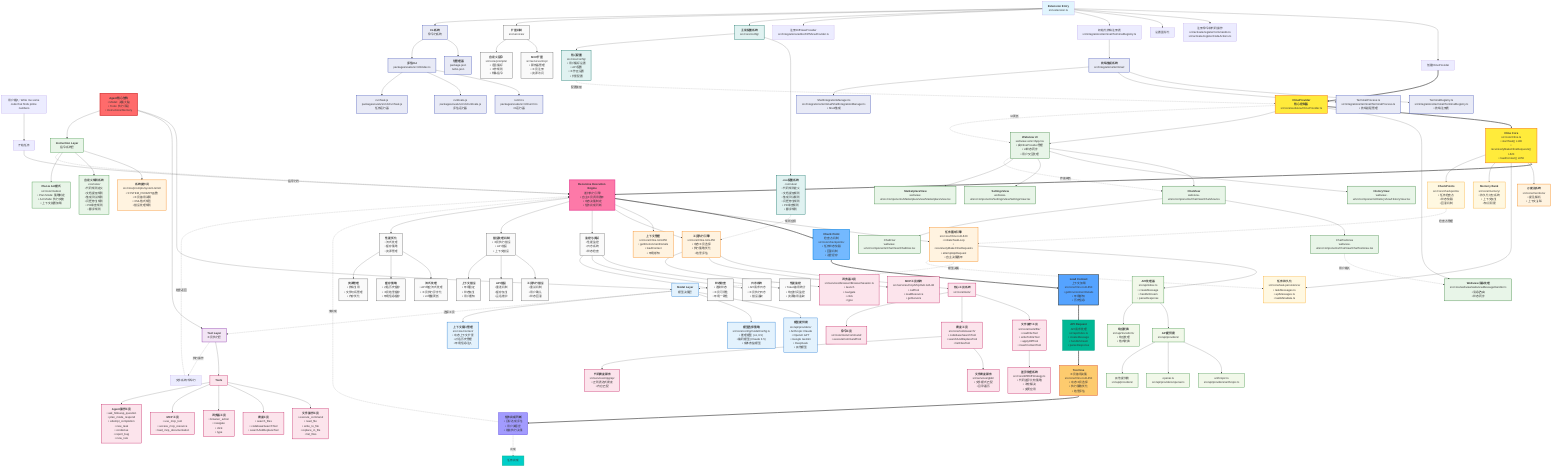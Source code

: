 ---
config:
  layout: fixed
  theme: default
---
flowchart TD
    USER_INPUT["用户输入: Write me some code that finds prime numbers"] --> START_TASK["开始任务"]
    AGENT_CORE["<b>Agent核心架构</b><br>• Model: 决策大脑<br>• Tools: 执行手段<br>• Instructions/Memory"] --> MODEL_LAYER["<b>Model Layer</b><br>模型决策层"] & TOOL_LAYER["<b>Tool Layer</b><br>工具执行层"] & INSTRUCTION_LAYER["<b>Instruction Layer</b><br>指令系统层"]
    START_TASK --> RECURSIVE_ENGINE["<b>Recursive Execution Engine</b><br>递归执行引擎<br>• 自主工具调用循环<br>• 动态决策制定<br>• 任务完成判断"]
    RECURSIVE_ENGINE ==> CHECK_POINT["<b>Check Point</b><br>检查点机制<br>src/core/checkpoints/<br>• 任务状态快照<br>• 回滚机制<br>• 进度保存"]
    CHECK_POINT ==> LOAD_CONTEXT["<b>Load Context</b><br>上下文加载<br>src/core/Cline.ts#L850<br>• getEnvironmentDetails<br>• 环境感知<br>• 历史信息"]
    LOAD_CONTEXT ==> API_REQUEST["<b>API Request</b><br>API请求处理<br>src/api/index.ts<br>• createMessage<br>• handleStream<br>• parseResponse"]
    API_REQUEST ==> TOOL_USE["<b>Tool Use</b><br>工具使用决策<br>src/core/Cline.ts#L450<br>• 动态工具选择<br>• 执行策略优化<br>• 结果评估"]
    TOOL_USE ==> COMPLETION_CHECK["<b>任务完成判断</b><br>• 目标达成评估<br>• 用户满意度<br>• 继续执行决策"]
    COMPLETION_CHECK -. 未完成 .-> RECURSIVE_ENGINE
    COMPLETION_CHECK -. 完成 .-> TASK_COMPLETE["任务完成"]
    RECURSIVE_ENGINE --> TASK_LOOP["<b>任务循环引擎</b><br>src/core/Cline.ts#L620<br>• initiateTaskLoop<br>• recursivelyMakeClineRequests<br>• attemptApiRequest<br>• 自主决策循环"] & CONTEXT_MGR["<b>上下文管理</b><br>src/core/Cline.ts#L850<br>• getEnvironmentDetails<br>• loadContext<br>• 环境感知"] & TOOL_EXEC["<b>工具执行引擎</b><br>src/core/Cline.ts#L450<br>• 动态工具选择<br>• 执行策略优化<br>• 结果评估"] & MONITORING["<b>监控与调试</b><br>• 性能监控<br>• 日志系统<br>• 状态检查"] & ERROR_HANDLING["<b>错误处理机制</b><br>• 工具执行错误<br>• API错误<br>• 上下文错误"] & PERFORMANCE["<b>性能优化</b><br>• 流式处理<br>• 缓存策略<br>• 资源管理"]
    MONITORING --> PERF_MONITOR["<b>性能监控</b><br>• Token使用统计<br>• 响应时间监控<br>• 资源使用追踪"] & LOG_SYSTEM["<b>日志系统</b><br>• API请求日志<br>• 工具执行日志<br>• 错误追踪"] & STATE_CHECK["<b>状态检查</b><br>• 连接状态<br>• 工具可用性<br>• 环境一致性"]
    ERROR_HANDLING --> TOOL_ERROR["<b>工具执行错误</b><br>• 重试机制<br>• 用户确认<br>• 状态回滚"] & API_ERROR["<b>API错误</b><br>• 重连机制<br>• 缓存恢复<br>• 会话维护"] & CONTEXT_ERROR["<b>上下文错误</b><br>• 环境验证<br>• 状态恢复<br>• 用户通知"]
    PERFORMANCE --> STREAMING["<b>流式处理</b><br>• API响应流式处理<br>• 工具执行异步化<br>• UI增量更新"] & CACHING["<b>缓存策略</b><br>• 对话历史缓存<br>• 工具结果缓存<br>• 环境信息缓存"] & RESOURCE_MGR["<b>资源管理</b><br>• 终端复用<br>• 文件句柄管理<br>• 内存优化"]
    A["<b>Extension Entry</b><br>src/extension.ts"] --> B["创建ClineProvider"] & C["注册命令和代码操作<br>src/activate/registerCommands.ts<br>src/activate/registerCodeActions.ts"] & D["设置国际化"] & E["初始化终端注册表<br>src/integrations/terminal/TerminalRegistry.ts"] & F["注册DiffViewProvider<br>src/integrations/editor/DiffViewProvider.ts"] & GLOBAL_CONFIG["<b>全局配置系统</b><br>src/core/config/"] & EXTENSION_SYSTEM["<b>扩展机制</b><br>src/services/"] & CLI_ROOT["<b>CLI系统</b><br>命令行系统"]
    GLOBAL_CONFIG --> ROO_CONFIG["<b>.roo配置系统</b><br>.roo/rules/<br>• 代码规则定义<br>• 文档提取规则<br>• 集成测试规则<br>• 问题修复规则<br>• PR审查规则<br>• 翻译规则"] & CORE_CONFIG["<b>核心配置</b><br>src/core/config/<br>• 用户偏好设置<br>• API配置<br>• 工作区设置<br>• 扩展配置"]
    EXTENSION_SYSTEM --> MCP_EXT["<b>MCP扩展</b><br>src/services/mcp/<br>• 服务器管理<br>• 工具注册<br>• 资源访问"] & CUSTOM_INST["<b>自定义指令</b><br>src/core/prompts/<br>• 语言偏好<br>• 工作规则<br>• 特殊指令"]
    CLI_ROOT --> PKG_MGR["<b>包管理器</b><br>package.json<br>turbo.json"] & EVALS_CLI["<b>评估CLI</b><br>packages/evals/src/cli/index.ts"]
    EVALS_CLI --> RUN_CI["runCi.ts<br>packages/evals/src/cli/runCi.ts<br>CI运行器"] & RUN_EVALS["runEvals.js<br>packages/evals/src/cli/runEvals.js<br>评估运行器"] & RUN_TASK["runTask.js<br>packages/evals/src/cli/runTask.js<br>任务运行器"]
    B ==> G["<b>ClineProvider</b><br><b>核心控制器</b><br>src/core/webview/ClineProvider.ts"]
    G ==> CLINE_CORE["<b>Cline Core</b><br>src/core/Cline.ts<br>• startTask() L180<br>• recursivelyMakeClineRequests() L620<br>• loadContext() L850"]
    G --> WEBVIEW_HANDLER["<b>Webview消息处理</b><br>src/core/webview/webviewMessageHandler.ts<br>• 消息路由<br>• 状态同步"] & WEBVIEW_UI["<b>Webview UI</b><br>webview-ui/src/App.tsx<br>• 由ClineProvider管理<br>• UI状态同步<br>• 用户交互处理"]
    WEBVIEW_UI --> CHAT_VIEW["<b>ChatView</b><br>webview-ui/src/components/ChatView/ChatView.tsx"] & HISTORY_VIEW["<b>HistoryView</b><br>webview-ui/src/components/HistoryView/HistoryView.tsx"] & SETTINGS_VIEW["<b>SettingsView</b><br>webview-ui/src/components/SettingsView/SettingsView.tsx"] & MARKETPLACE_VIEW["<b>MarketplaceView</b><br>webview-ui/src/components/MarketplaceView/MarketplaceView.tsx"]
    CHAT_VIEW --> CHAT_TEXTAREA["ChatTextArea<br>webview-ui/src/components/ChatView/ChatTextArea.tsx"] & CHAT_ROW["ChatRow<br>webview-ui/src/components/ChatView/ChatRow.tsx"]
    CLINE_CORE ==> RECURSIVE_ENGINE
    CLINE_CORE --> MENTIONS["<b>@提及系统</b><br>src/core/mentions/<br>• 提及解析<br>• 上下文关联"] & PERSISTENCE["<b>任务持久化</b><br>src/core/task-persistence/<br>• taskMessages.ts<br>• apiMessages.ts<br>• taskMetadata.ts"] & MEMORY_BANK["<b>Memory Bank</b><br>src/core/memory/<br>• 持久化记忆系统<br>• 上下文恢复<br>• 知识积累"] & CHECKPOINTS["<b>CheckPoints</b><br>src/core/checkpoints/<br>• 任务检查点<br>• 状态快照<br>• 回滚机制"]
    MODEL_LAYER --> MODEL_PROVIDERS["<b>模型提供商</b><br>src/api/providers/<br>• Anthropic Claude<br>• OpenAI GPT<br>• Google Gemini<br>• DeepSeek<br>• 其他模型"] & MODEL_SELECTION["<b>模型选择策略</b><br>src/core/config/modelConfig.ts<br>• 推理模型 (o1, R1)<br>• 编码模型 (Claude 3.5)<br>• 成本效益模型"] & CONTEXT_WINDOW["<b>上下文窗口管理</b><br>src/core/context/<br>• 动态上下文扩展<br>• 对话历史管理<br>• 环境信息注入"]
    TOOL_LAYER --> CLINE_TOOLS["<b>Tools</b>"]
    CLINE_TOOLS --> FILE_OPS["<b>文件操作工具</b><br>• execute_command<br>• read_file<br>• write_to_file<br>• replace_in_file<br>• list_files"] & SEARCH_OPS["<b>搜索工具</b><br>• search_files<br>• codebaseSearchTool<br>• searchAndReplaceTool"] & BROWSER_OPS["<b>浏览器工具</b><br>• browser_action<br>• navigate<br>• click<br>• type"] & MCP_OPS["<b>MCP工具</b><br>• use_mcp_tool<br>• access_mcp_resource<br>• load_mcp_documentation"] & AGENT_OPS["<b>Agent操作工具</b><br>• ask_followup_question<br>• plan_mode_respond<br>• attempt_completion<br>• new_task<br>• condense<br>• report_bug<br>• new_rule"]
    INSTRUCTION_LAYER --> SYSTEM_PROMPT["<b>系统提示词</b><br>src/core/prompts/system.ts#L8<br>• SYSTEM_PROMPT函数<br>• 工具使用说明<br>• XML格式规范<br>• 错误处理规则"] & CUSTOM_RULES["<b>自定义规则系统</b><br>.roo/rules/<br>• 代码规则定义<br>• 文档提取规则<br>• 集成测试规则<br>• 问题修复规则<br>• PR审查规则<br>• 翻译规则"] & PLAN_ACT_MODE["<b>Plan &amp; Act模式</b><br>src/core/modes/<br>• Plan Mode: 策略制定<br>• Act Mode: 执行实施<br>• 上下文前置加载"]
    TOOL_EXEC --> CORE_TOOLS["<b>核心工具系统</b><br>src/core/tools/"] & MCP_TOOLS["<b>MCP工具系统</b><br>src/services/mcp/McpHub.ts#L48<br>• callTool<br>• readResource<br>• getServers"] & BROWSER_TOOLS["<b>浏览器工具</b><br>src/services/browser/BrowserSession.ts<br>• launch<br>• navigate<br>• click<br>• type"]
    CORE_TOOLS --> FILE_TOOLS["<b>文件操作工具</b><br>src/core/tools/file/<br>• readFileTool<br>• writeToFileTool<br>• applyDiffTool<br>• insertContentTool"] & SEARCH_TOOLS["<b>搜索工具</b><br>src/core/tools/search/<br>• codebaseSearchTool<br>• searchAndReplaceTool<br>• listFilesTool"] & CMD_TOOLS["<b>命令工具</b><br>src/core/tools/command/<br>• executeCommandTool"]
    FILE_TOOLS --> DIFF_SYSTEM["<b>差异处理系统</b><br>src/core/diff/DiffStrategy.ts<br>• 代码差异比较策略<br>• 冲突解决<br>• 变更应用"]
    SEARCH_TOOLS --> GLOB_SERVICE["<b>文件搜索服务</b><br>src/services/glob/<br>• 文件模式匹配<br>• 目录遍历"] & RIPGREP_SERVICE["<b>代码搜索服务</b><br>src/services/ripgrep/<br>• 正则表达式搜索<br>• 内容匹配"]
    TASK_LOOP --> API_HANDLER["<b>API处理器</b><br>src/api/index.ts<br>• createMessage<br>• handleStream<br>• parseResponse"]
    API_HANDLER --> API_PROVIDERS["<b>API提供商</b><br>src/api/providers/"] & API_TRANSFORM["<b>响应转换</b><br>src/api/transform/<br>• 响应处理<br>• 格式转换"]
    API_PROVIDERS --> ANTHROPIC["anthropic.ts<br>src/api/providers/anthropic.ts"] & OPENAI["openai.ts<br>src/api/providers/openai.ts"] & OTHER_PROVIDERS["其他提供商<br>src/api/providers/"]
    E --> TERMINAL_SYSTEM["<b>终端集成系统</b><br>src/integrations/terminal/"]
    TERMINAL_SYSTEM --> TERMINAL_REG["TerminalRegistry.ts<br>src/integrations/terminal/TerminalRegistry.ts<br>• 终端注册表"] & TERMINAL_PROC["TerminalProcess.ts<br>src/integrations/terminal/TerminalProcess.ts<br>• 终端进程管理"] & SHELL_INT["ShellIntegrationManager.ts<br>src/integrations/terminal/ShellIntegrationManager.ts<br>• Shell集成"]
    CHAT_TEXTAREA -. 用户输入 .-> WEBVIEW_HANDLER
    TASK_LOOP -. 模型决策 .-> MODEL_LAYER
    MODEL_LAYER -. 选择工具 .-> TOOL_LAYER
    TOOL_LAYER -. 执行操作 .-> FILE_SYSTEM["文件系统/命令行"]
    FILE_SYSTEM -. 结果返回 .-> RECURSIVE_ENGINE
    G -. UI更新 .-> WEBVIEW_UI
    WEBVIEW_UI -. 界面刷新 .-> CHAT_VIEW
    TASK_LOOP -. 持久化 .-> PERSISTENCE
    INSTRUCTION_LAYER -. 指导行为 .-> RECURSIVE_ENGINE
    ROO_CONFIG -. 规则应用 .-> TOOL_EXEC
    CORE_CONFIG -. 配置读取 .-> G
    CHECKPOINTS -. 检查点管理 .-> TASK_LOOP
     AGENT_CORE:::agentCore
     MODEL_LAYER:::modelLayer
     TOOL_LAYER:::toolLayer
     INSTRUCTION_LAYER:::instructionLayer
     RECURSIVE_ENGINE:::recursiveEngine
     CHECK_POINT:::checkPoint
     LOAD_CONTEXT:::loadContext
     API_REQUEST:::apiRequest
     TOOL_USE:::toolUse
     COMPLETION_CHECK:::completionCheck
     TASK_COMPLETE:::taskComplete
     TASK_LOOP:::engine
     CONTEXT_MGR:::engine
     TOOL_EXEC:::engine
     MONITORING:::system
     ERROR_HANDLING:::system
     PERFORMANCE:::system
     PERF_MONITOR:::system
     LOG_SYSTEM:::system
     STATE_CHECK:::system
     TOOL_ERROR:::system
     API_ERROR:::system
     CONTEXT_ERROR:::system
     STREAMING:::system
     CACHING:::system
     RESOURCE_MGR:::system
     A:::entryPoint
     GLOBAL_CONFIG:::config
     EXTENSION_SYSTEM:::system
     CLI_ROOT:::cli
     ROO_CONFIG:::config
     CORE_CONFIG:::config
     MCP_EXT:::system
     CUSTOM_INST:::system
     PKG_MGR:::cli
     EVALS_CLI:::cli
     RUN_CI:::cli
     RUN_EVALS:::cli
     RUN_TASK:::cli
     G:::coreController
     CLINE_CORE:::coreController
     WEBVIEW_HANDLER:::ui
     WEBVIEW_UI:::ui
     CHAT_VIEW:::ui
     HISTORY_VIEW:::ui
     SETTINGS_VIEW:::ui
     MARKETPLACE_VIEW:::ui
     CHAT_TEXTAREA:::ui
     CHAT_ROW:::ui
     MENTIONS:::engine
     PERSISTENCE:::persistence
     MEMORY_BANK:::persistence
     CHECKPOINTS:::persistence
     MODEL_PROVIDERS:::modelLayer
     MODEL_SELECTION:::modelLayer
     CONTEXT_WINDOW:::modelLayer
     CLINE_TOOLS:::tools
     FILE_OPS:::tools
     SEARCH_OPS:::tools
     BROWSER_OPS:::tools
     MCP_OPS:::tools
     AGENT_OPS:::tools
     SYSTEM_PROMPT:::engine
     CUSTOM_RULES:::instructionLayer
     PLAN_ACT_MODE:::instructionLayer
     CORE_TOOLS:::tools
     MCP_TOOLS:::tools
     BROWSER_TOOLS:::tools
     FILE_TOOLS:::tools
     SEARCH_TOOLS:::tools
     CMD_TOOLS:::tools
     DIFF_SYSTEM:::tools
     GLOB_SERVICE:::tools
     RIPGREP_SERVICE:::tools
     API_HANDLER:::api
     API_PROVIDERS:::api
     API_TRANSFORM:::api
     ANTHROPIC:::api
     OPENAI:::api
     OTHER_PROVIDERS:::api
     TERMINAL_SYSTEM:::cli
     TERMINAL_REG:::cli
     TERMINAL_PROC:::cli
     SHELL_INT:::cli
    classDef agentCore fill:#ff6b6b,stroke:#d63031,stroke-width:4px
    classDef recursiveEngine fill:#fd79a8,stroke:#e84393,stroke-width:4px
    classDef checkPoint fill:#74b9ff,stroke:#0984e3,stroke-width:3px
    classDef loadContext fill:#55a3ff,stroke:#2d3436,stroke-width:3px
    classDef apiRequest fill:#00b894,stroke:#00a085,stroke-width:3px
    classDef toolUse fill:#fdcb6e,stroke:#e17055,stroke-width:3px
    classDef completionCheck fill:#a29bfe,stroke:#6c5ce7,stroke-width:3px
    classDef taskComplete fill:#00cec9,stroke:#00b894,stroke-width:3px
    classDef entryPoint fill:#e1f5fe
    classDef coreController fill:#ffeb3b,stroke:#f57f17,stroke-width:3px
    classDef engine fill:#fff3e0,stroke:#f57c00,stroke-width:2px
    classDef tools fill:#fce4ec,stroke:#c2185b,stroke-width:2px
    classDef api fill:#f1f8e9,stroke:#388e3c,stroke-width:2px
    classDef ui fill:#e8f5e8,stroke:#2e7d32,stroke-width:2px
    classDef persistence fill:#fff8e1,stroke:#f9a825,stroke-width:2px
    classDef config fill:#e0f2f1,stroke:#00695c,stroke-width:2px
    classDef cli fill:#e8eaf6,stroke:#3f51b5,stroke-width:2px
    classDef system fill:#fafafa,stroke:#616161,stroke-width:2px
    classDef modelLayer fill:#e3f2fd,stroke:#1976d2,stroke-width:2px
    classDef toolLayer fill:#f3e5f5,stroke:#7b1fa2,stroke-width:2px
    classDef instructionLayer fill:#e8f5e8,stroke:#388e3c,stroke-width:2px